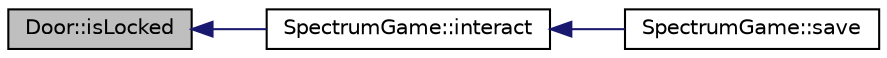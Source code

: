 digraph "Door::isLocked"
{
  edge [fontname="Helvetica",fontsize="10",labelfontname="Helvetica",labelfontsize="10"];
  node [fontname="Helvetica",fontsize="10",shape=record];
  rankdir="LR";
  Node7 [label="Door::isLocked",height=0.2,width=0.4,color="black", fillcolor="grey75", style="filled", fontcolor="black"];
  Node7 -> Node8 [dir="back",color="midnightblue",fontsize="10",style="solid"];
  Node8 [label="SpectrumGame::interact",height=0.2,width=0.4,color="black", fillcolor="white", style="filled",URL="$class_spectrum_game.html#a479951533ca641e0da457e1403212829",tooltip="Handles the interaction of a player and objects on the scene. "];
  Node8 -> Node9 [dir="back",color="midnightblue",fontsize="10",style="solid"];
  Node9 [label="SpectrumGame::save",height=0.2,width=0.4,color="black", fillcolor="white", style="filled",URL="$class_spectrum_game.html#a55bb099940b204796a5f406b3a69de79",tooltip="Save a game to a file. "];
}
